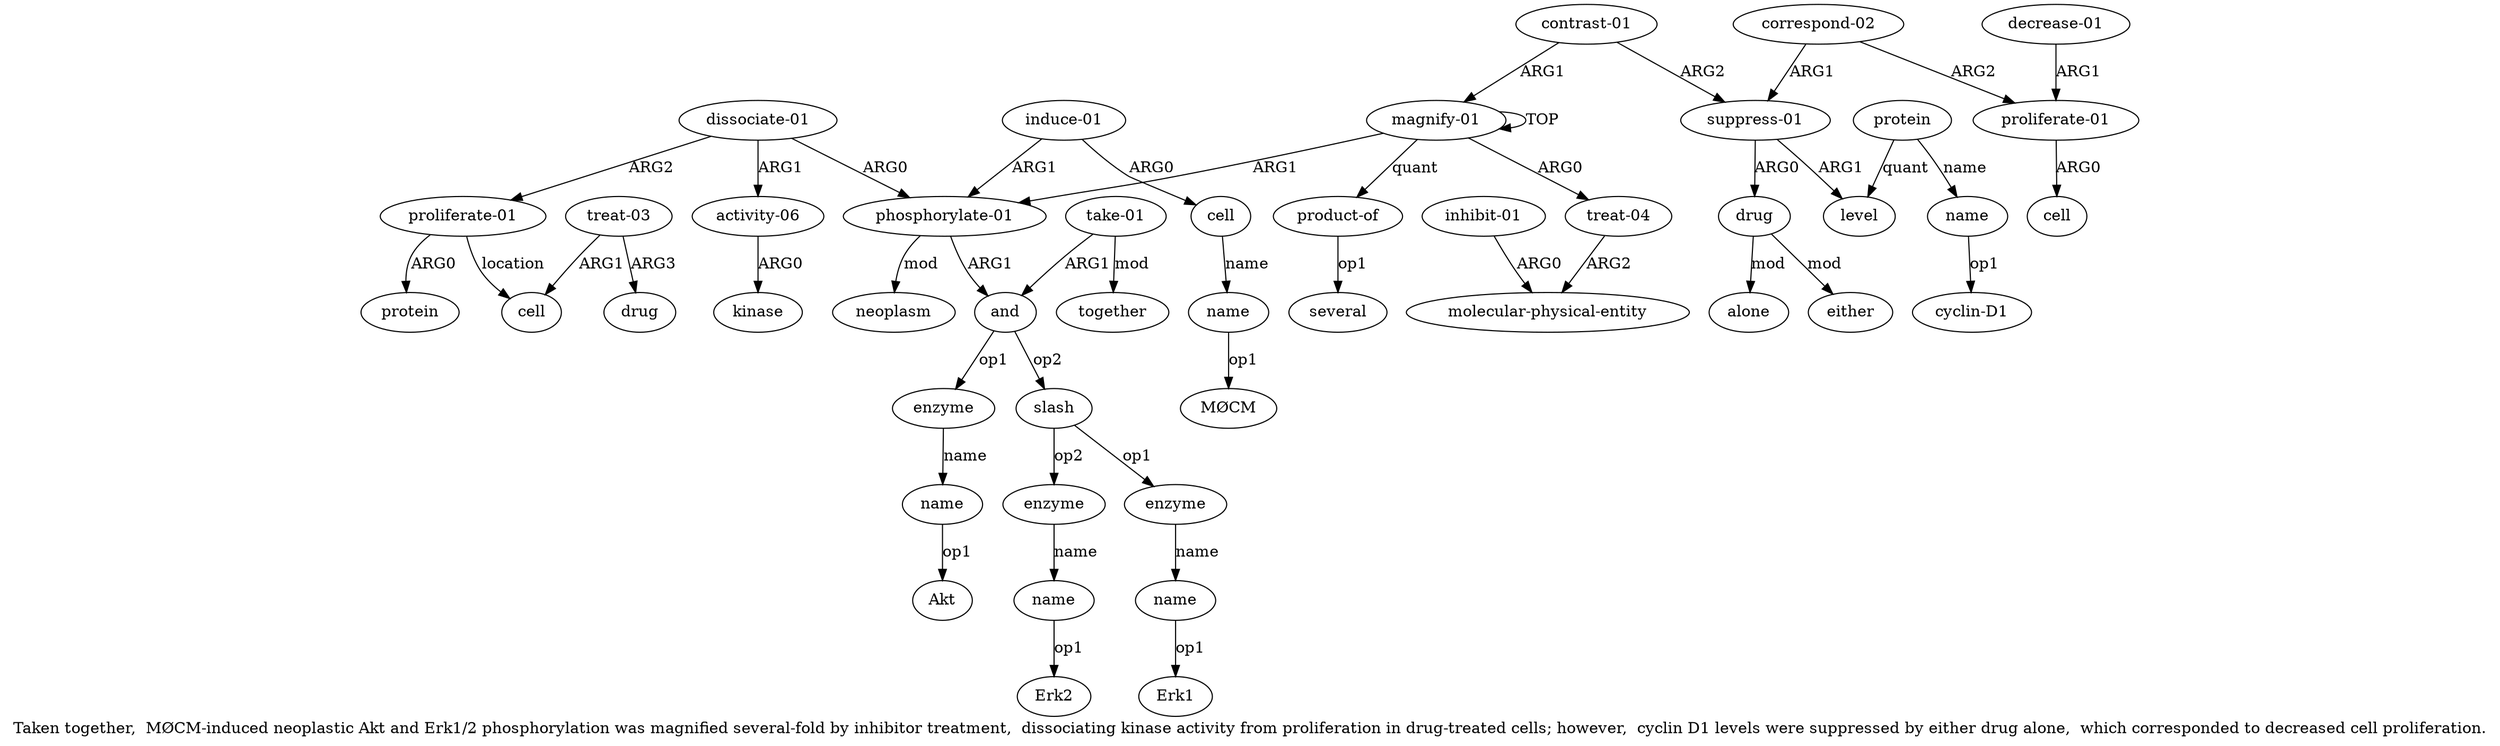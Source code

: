 digraph  {
	graph [label="Taken together,  MØCM-induced neoplastic Akt and Erk1/2 phosphorylation was magnified several-fold by inhibitor treatment,  dissociating \
kinase activity from proliferation in drug-treated cells; however,  cyclin D1 levels were suppressed by either drug alone,  which \
corresponded to decreased cell proliferation."];
	node [label="\N"];
	a20	 [color=black,
		gold_ind=20,
		gold_label="activity-06",
		label="activity-06",
		test_ind=20,
		test_label="activity-06"];
	a21	 [color=black,
		gold_ind=21,
		gold_label=kinase,
		label=kinase,
		test_ind=21,
		test_label=kinase];
	a20 -> a21 [key=0,
	color=black,
	gold_label=ARG0,
	label=ARG0,
	test_label=ARG0];
a22 [color=black,
	gold_ind=22,
	gold_label="proliferate-01",
	label="proliferate-01",
	test_ind=22,
	test_label="proliferate-01"];
a23 [color=black,
	gold_ind=23,
	gold_label=protein,
	label=protein,
	test_ind=23,
	test_label=protein];
a22 -> a23 [key=0,
color=black,
gold_label=ARG0,
label=ARG0,
test_label=ARG0];
a24 [color=black,
gold_ind=24,
gold_label=cell,
label=cell,
test_ind=24,
test_label=cell];
a22 -> a24 [key=0,
color=black,
gold_label=location,
label=location,
test_label=location];
a25 [color=black,
gold_ind=25,
gold_label="treat-03",
label="treat-03",
test_ind=25,
test_label="treat-03"];
a25 -> a24 [key=0,
color=black,
gold_label=ARG1,
label=ARG1,
test_label=ARG1];
a26 [color=black,
gold_ind=26,
gold_label=drug,
label=drug,
test_ind=26,
test_label=drug];
a25 -> a26 [key=0,
color=black,
gold_label=ARG3,
label=ARG3,
test_label=ARG3];
a27 [color=black,
gold_ind=27,
gold_label="contrast-01",
label="contrast-01",
test_ind=27,
test_label="contrast-01"];
a28 [color=black,
gold_ind=28,
gold_label="suppress-01",
label="suppress-01",
test_ind=28,
test_label="suppress-01"];
a27 -> a28 [key=0,
color=black,
gold_label=ARG2,
label=ARG2,
test_label=ARG2];
a0 [color=black,
gold_ind=0,
gold_label="magnify-01",
label="magnify-01",
test_ind=0,
test_label="magnify-01"];
a27 -> a0 [key=0,
color=black,
gold_label=ARG1,
label=ARG1,
test_label=ARG1];
a29 [color=black,
gold_ind=29,
gold_label=drug,
label=drug,
test_ind=29,
test_label=drug];
a28 -> a29 [key=0,
color=black,
gold_label=ARG0,
label=ARG0,
test_label=ARG0];
a32 [color=black,
gold_ind=32,
gold_label=level,
label=level,
test_ind=32,
test_label=level];
a28 -> a32 [key=0,
color=black,
gold_label=ARG1,
label=ARG1,
test_label=ARG1];
a31 [color=black,
gold_ind=31,
gold_label=alone,
label=alone,
test_ind=31,
test_label=alone];
a29 -> a31 [key=0,
color=black,
gold_label=mod,
label=mod,
test_label=mod];
a30 [color=black,
gold_ind=30,
gold_label=either,
label=either,
test_ind=30,
test_label=either];
a29 -> a30 [key=0,
color=black,
gold_label=mod,
label=mod,
test_label=mod];
"a7 Akt" [color=black,
gold_ind=-1,
gold_label=Akt,
label=Akt,
test_ind=-1,
test_label=Akt];
"a12 Erk2" [color=black,
gold_ind=-1,
gold_label=Erk2,
label=Erk2,
test_ind=-1,
test_label=Erk2];
a37 [color=black,
gold_ind=37,
gold_label=cell,
label=cell,
test_ind=37,
test_label=cell];
a36 [color=black,
gold_ind=36,
gold_label="proliferate-01",
label="proliferate-01",
test_ind=36,
test_label="proliferate-01"];
a36 -> a37 [key=0,
color=black,
gold_label=ARG0,
label=ARG0,
test_label=ARG0];
a33 [color=black,
gold_ind=33,
gold_label=protein,
label=protein,
test_ind=33,
test_label=protein];
a34 [color=black,
gold_ind=34,
gold_label=name,
label=name,
test_ind=34,
test_label=name];
a33 -> a34 [key=0,
color=black,
gold_label=name,
label=name,
test_label=name];
a33 -> a32 [key=0,
color=black,
gold_label=quant,
label=quant,
test_label=quant];
a35 [color=black,
gold_ind=35,
gold_label="correspond-02",
label="correspond-02",
test_ind=35,
test_label="correspond-02"];
a35 -> a28 [key=0,
color=black,
gold_label=ARG1,
label=ARG1,
test_label=ARG1];
a35 -> a36 [key=0,
color=black,
gold_label=ARG2,
label=ARG2,
test_label=ARG2];
"a10 Erk1" [color=black,
gold_ind=-1,
gold_label=Erk1,
label=Erk1,
test_ind=-1,
test_label=Erk1];
"a34 cyclin-D1" [color=black,
gold_ind=-1,
gold_label="cyclin-D1",
label="cyclin-D1",
test_ind=-1,
test_label="cyclin-D1"];
a34 -> "a34 cyclin-D1" [key=0,
color=black,
gold_label=op1,
label=op1,
test_label=op1];
a15 [color=black,
gold_ind=15,
gold_label=neoplasm,
label=neoplasm,
test_ind=15,
test_label=neoplasm];
a14 [color=black,
gold_ind=14,
gold_label=together,
label=together,
test_ind=14,
test_label=together];
a17 [color=black,
gold_ind=17,
gold_label=cell,
label=cell,
test_ind=17,
test_label=cell];
a18 [color=black,
gold_ind=18,
gold_label=name,
label=name,
test_ind=18,
test_label=name];
a17 -> a18 [key=0,
color=black,
gold_label=name,
label=name,
test_label=name];
a16 [color=black,
gold_ind=16,
gold_label="induce-01",
label="induce-01",
test_ind=16,
test_label="induce-01"];
a16 -> a17 [key=0,
color=black,
gold_label=ARG0,
label=ARG0,
test_label=ARG0];
a4 [color=black,
gold_ind=4,
gold_label="phosphorylate-01",
label="phosphorylate-01",
test_ind=4,
test_label="phosphorylate-01"];
a16 -> a4 [key=0,
color=black,
gold_label=ARG1,
label=ARG1,
test_label=ARG1];
a11 [color=black,
gold_ind=11,
gold_label=enzyme,
label=enzyme,
test_ind=11,
test_label=enzyme];
a12 [color=black,
gold_ind=12,
gold_label=name,
label=name,
test_ind=12,
test_label=name];
a11 -> a12 [key=0,
color=black,
gold_label=name,
label=name,
test_label=name];
a10 [color=black,
gold_ind=10,
gold_label=name,
label=name,
test_ind=10,
test_label=name];
a10 -> "a10 Erk1" [key=0,
color=black,
gold_label=op1,
label=op1,
test_label=op1];
a13 [color=black,
gold_ind=13,
gold_label="take-01",
label="take-01",
test_ind=13,
test_label="take-01"];
a13 -> a14 [key=0,
color=black,
gold_label=mod,
label=mod,
test_label=mod];
a5 [color=black,
gold_ind=5,
gold_label=and,
label=and,
test_ind=5,
test_label=and];
a13 -> a5 [key=0,
color=black,
gold_label=ARG1,
label=ARG1,
test_label=ARG1];
a12 -> "a12 Erk2" [key=0,
color=black,
gold_label=op1,
label=op1,
test_label=op1];
a39 [color=black,
gold_ind=39,
gold_label="product-of",
label="product-of",
test_ind=39,
test_label="product-of"];
a40 [color=black,
gold_ind=40,
gold_label=several,
label=several,
test_ind=40,
test_label=several];
a39 -> a40 [key=0,
color=black,
gold_label=op1,
label=op1,
test_label=op1];
a38 [color=black,
gold_ind=38,
gold_label="decrease-01",
label="decrease-01",
test_ind=38,
test_label="decrease-01"];
a38 -> a36 [key=0,
color=black,
gold_label=ARG1,
label=ARG1,
test_label=ARG1];
a19 [color=black,
gold_ind=19,
gold_label="dissociate-01",
label="dissociate-01",
test_ind=19,
test_label="dissociate-01"];
a19 -> a20 [key=0,
color=black,
gold_label=ARG1,
label=ARG1,
test_label=ARG1];
a19 -> a22 [key=0,
color=black,
gold_label=ARG2,
label=ARG2,
test_label=ARG2];
a19 -> a4 [key=0,
color=black,
gold_label=ARG0,
label=ARG0,
test_label=ARG0];
"a18 MØCM" [color=black,
gold_ind=-1,
gold_label=MØCM,
label=MØCM,
test_ind=-1,
test_label=MØCM];
a18 -> "a18 MØCM" [key=0,
color=black,
gold_label=op1,
label=op1,
test_label=op1];
a1 [color=black,
gold_ind=1,
gold_label="treat-04",
label="treat-04",
test_ind=1,
test_label="treat-04"];
a2 [color=black,
gold_ind=2,
gold_label="molecular-physical-entity",
label="molecular-physical-entity",
test_ind=2,
test_label="molecular-physical-entity"];
a1 -> a2 [key=0,
color=black,
gold_label=ARG2,
label=ARG2,
test_label=ARG2];
a0 -> a39 [key=0,
color=black,
gold_label=quant,
label=quant,
test_label=quant];
a0 -> a1 [key=0,
color=black,
gold_label=ARG0,
label=ARG0,
test_label=ARG0];
a0 -> a0 [key=0,
color=black,
gold_label=TOP,
label=TOP,
test_label=TOP];
a0 -> a4 [key=0,
color=black,
gold_label=ARG1,
label=ARG1,
test_label=ARG1];
a3 [color=black,
gold_ind=3,
gold_label="inhibit-01",
label="inhibit-01",
test_ind=3,
test_label="inhibit-01"];
a3 -> a2 [key=0,
color=black,
gold_label=ARG0,
label=ARG0,
test_label=ARG0];
a6 [color=black,
gold_ind=6,
gold_label=enzyme,
label=enzyme,
test_ind=6,
test_label=enzyme];
a5 -> a6 [key=0,
color=black,
gold_label=op1,
label=op1,
test_label=op1];
a8 [color=black,
gold_ind=8,
gold_label=slash,
label=slash,
test_ind=8,
test_label=slash];
a5 -> a8 [key=0,
color=black,
gold_label=op2,
label=op2,
test_label=op2];
a4 -> a15 [key=0,
color=black,
gold_label=mod,
label=mod,
test_label=mod];
a4 -> a5 [key=0,
color=black,
gold_label=ARG1,
label=ARG1,
test_label=ARG1];
a7 [color=black,
gold_ind=7,
gold_label=name,
label=name,
test_ind=7,
test_label=name];
a7 -> "a7 Akt" [key=0,
color=black,
gold_label=op1,
label=op1,
test_label=op1];
a6 -> a7 [key=0,
color=black,
gold_label=name,
label=name,
test_label=name];
a9 [color=black,
gold_ind=9,
gold_label=enzyme,
label=enzyme,
test_ind=9,
test_label=enzyme];
a9 -> a10 [key=0,
color=black,
gold_label=name,
label=name,
test_label=name];
a8 -> a11 [key=0,
color=black,
gold_label=op2,
label=op2,
test_label=op2];
a8 -> a9 [key=0,
color=black,
gold_label=op1,
label=op1,
test_label=op1];
}
